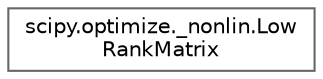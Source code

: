 digraph "Graphical Class Hierarchy"
{
 // LATEX_PDF_SIZE
  bgcolor="transparent";
  edge [fontname=Helvetica,fontsize=10,labelfontname=Helvetica,labelfontsize=10];
  node [fontname=Helvetica,fontsize=10,shape=box,height=0.2,width=0.4];
  rankdir="LR";
  Node0 [id="Node000000",label="scipy.optimize._nonlin.Low\lRankMatrix",height=0.2,width=0.4,color="grey40", fillcolor="white", style="filled",URL="$d1/dc5/classscipy_1_1optimize_1_1__nonlin_1_1LowRankMatrix.html",tooltip=" "];
}

